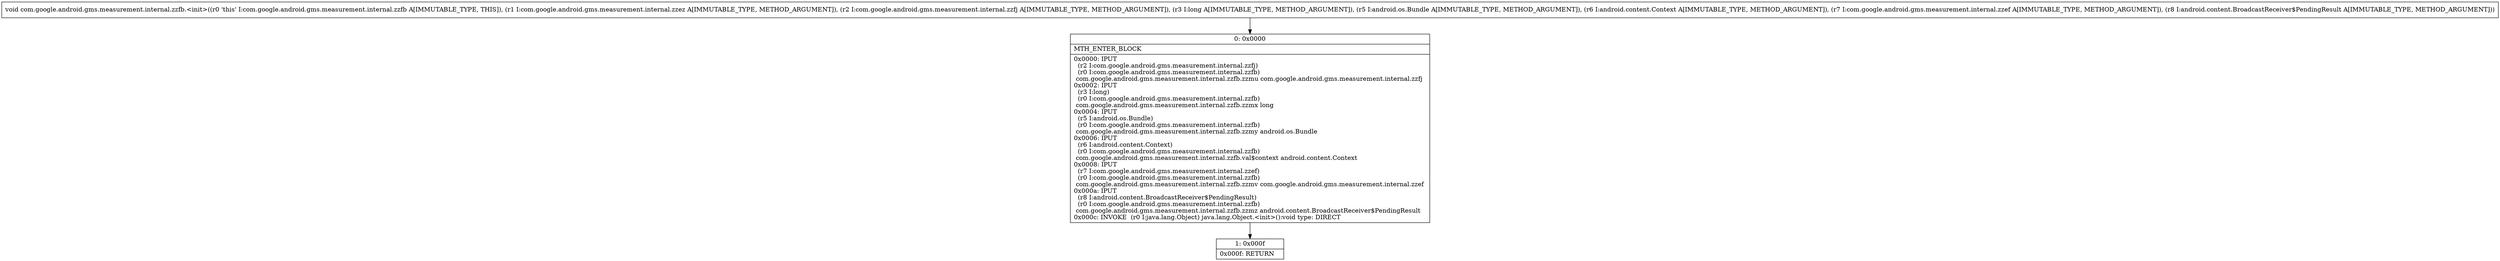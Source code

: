 digraph "CFG forcom.google.android.gms.measurement.internal.zzfb.\<init\>(Lcom\/google\/android\/gms\/measurement\/internal\/zzez;Lcom\/google\/android\/gms\/measurement\/internal\/zzfj;JLandroid\/os\/Bundle;Landroid\/content\/Context;Lcom\/google\/android\/gms\/measurement\/internal\/zzef;Landroid\/content\/BroadcastReceiver$PendingResult;)V" {
Node_0 [shape=record,label="{0\:\ 0x0000|MTH_ENTER_BLOCK\l|0x0000: IPUT  \l  (r2 I:com.google.android.gms.measurement.internal.zzfj)\l  (r0 I:com.google.android.gms.measurement.internal.zzfb)\l com.google.android.gms.measurement.internal.zzfb.zzmu com.google.android.gms.measurement.internal.zzfj \l0x0002: IPUT  \l  (r3 I:long)\l  (r0 I:com.google.android.gms.measurement.internal.zzfb)\l com.google.android.gms.measurement.internal.zzfb.zzmx long \l0x0004: IPUT  \l  (r5 I:android.os.Bundle)\l  (r0 I:com.google.android.gms.measurement.internal.zzfb)\l com.google.android.gms.measurement.internal.zzfb.zzmy android.os.Bundle \l0x0006: IPUT  \l  (r6 I:android.content.Context)\l  (r0 I:com.google.android.gms.measurement.internal.zzfb)\l com.google.android.gms.measurement.internal.zzfb.val$context android.content.Context \l0x0008: IPUT  \l  (r7 I:com.google.android.gms.measurement.internal.zzef)\l  (r0 I:com.google.android.gms.measurement.internal.zzfb)\l com.google.android.gms.measurement.internal.zzfb.zzmv com.google.android.gms.measurement.internal.zzef \l0x000a: IPUT  \l  (r8 I:android.content.BroadcastReceiver$PendingResult)\l  (r0 I:com.google.android.gms.measurement.internal.zzfb)\l com.google.android.gms.measurement.internal.zzfb.zzmz android.content.BroadcastReceiver$PendingResult \l0x000c: INVOKE  (r0 I:java.lang.Object) java.lang.Object.\<init\>():void type: DIRECT \l}"];
Node_1 [shape=record,label="{1\:\ 0x000f|0x000f: RETURN   \l}"];
MethodNode[shape=record,label="{void com.google.android.gms.measurement.internal.zzfb.\<init\>((r0 'this' I:com.google.android.gms.measurement.internal.zzfb A[IMMUTABLE_TYPE, THIS]), (r1 I:com.google.android.gms.measurement.internal.zzez A[IMMUTABLE_TYPE, METHOD_ARGUMENT]), (r2 I:com.google.android.gms.measurement.internal.zzfj A[IMMUTABLE_TYPE, METHOD_ARGUMENT]), (r3 I:long A[IMMUTABLE_TYPE, METHOD_ARGUMENT]), (r5 I:android.os.Bundle A[IMMUTABLE_TYPE, METHOD_ARGUMENT]), (r6 I:android.content.Context A[IMMUTABLE_TYPE, METHOD_ARGUMENT]), (r7 I:com.google.android.gms.measurement.internal.zzef A[IMMUTABLE_TYPE, METHOD_ARGUMENT]), (r8 I:android.content.BroadcastReceiver$PendingResult A[IMMUTABLE_TYPE, METHOD_ARGUMENT])) }"];
MethodNode -> Node_0;
Node_0 -> Node_1;
}


